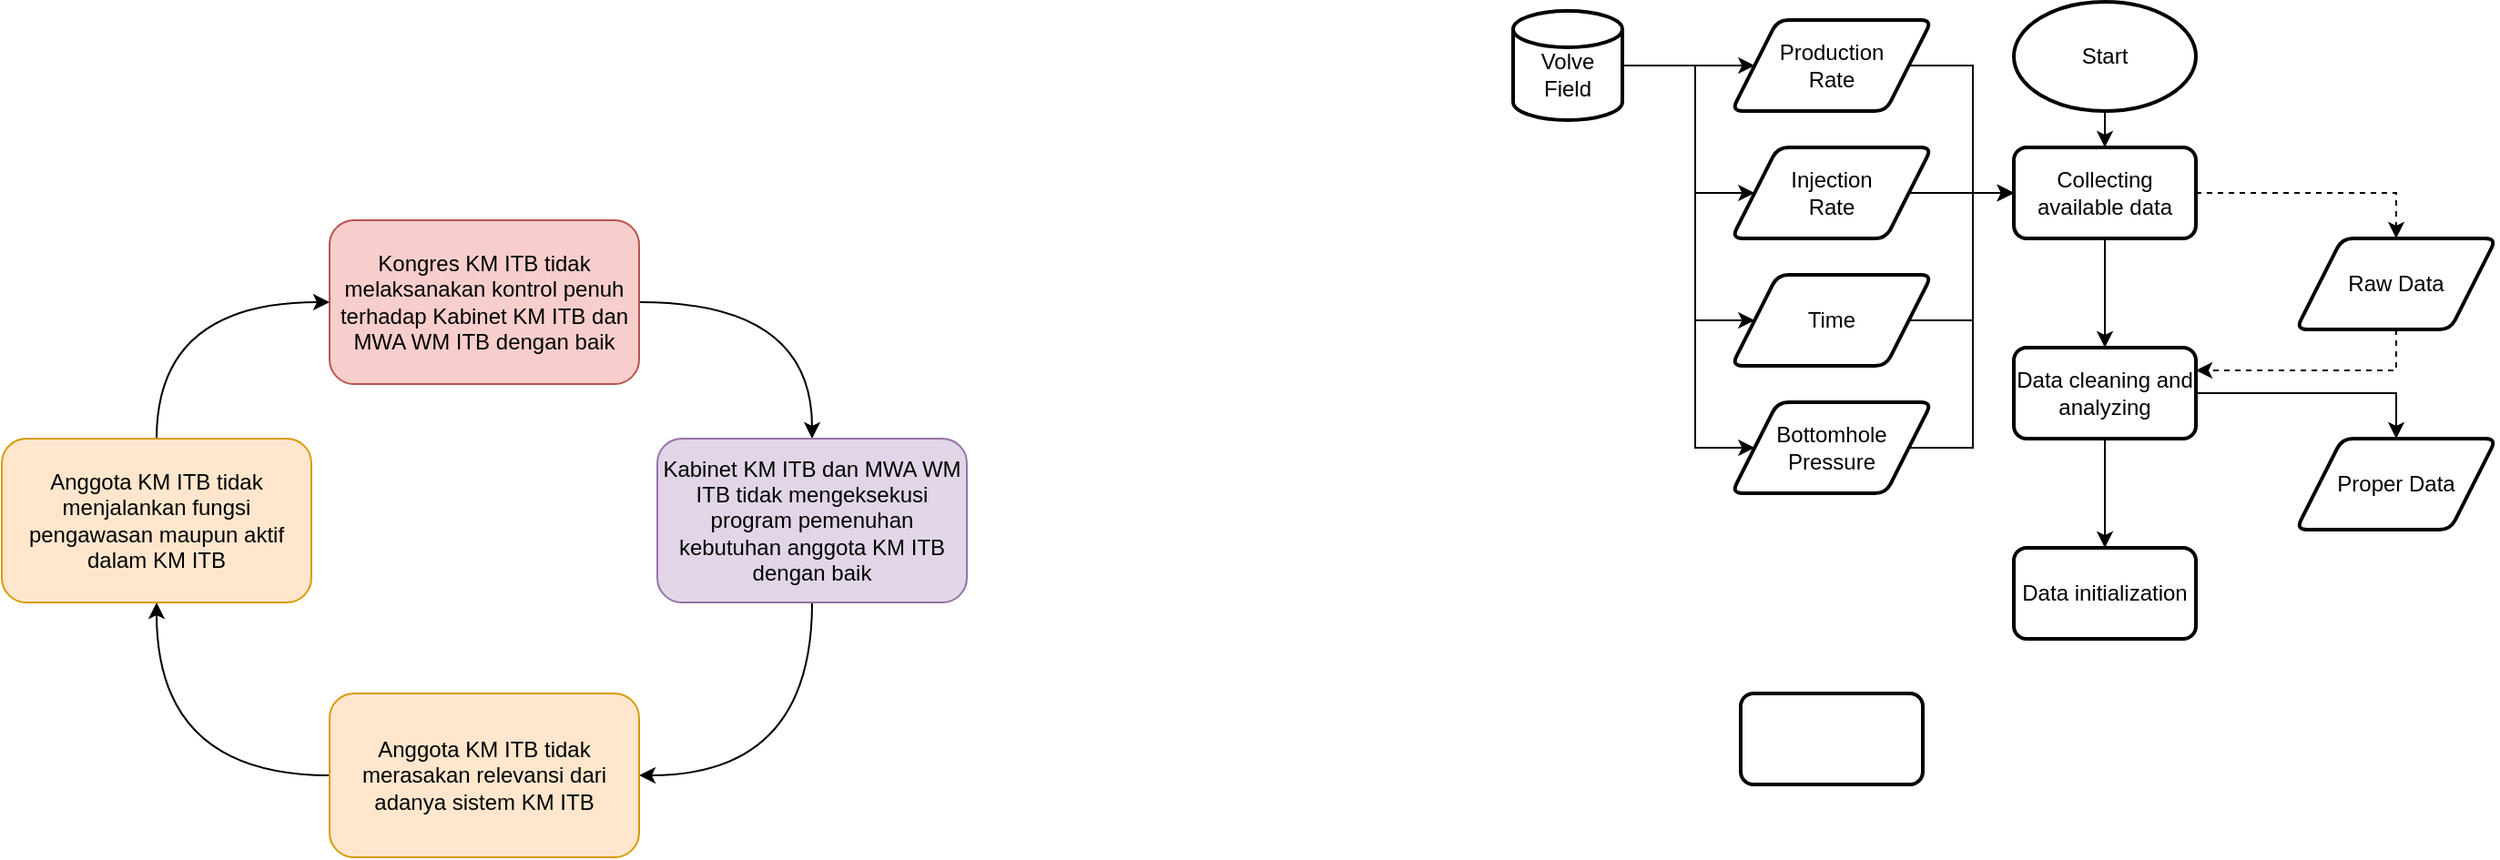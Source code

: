 <mxfile version="21.3.8" type="github">
  <diagram name="Page-1" id="_5uB-s6qS9bGdQct2IHt">
    <mxGraphModel dx="1105" dy="571" grid="1" gridSize="10" guides="1" tooltips="1" connect="1" arrows="1" fold="1" page="1" pageScale="1" pageWidth="850" pageHeight="1100" math="0" shadow="0">
      <root>
        <mxCell id="0" />
        <mxCell id="1" parent="0" />
        <mxCell id="WUSTvIJCl-fEtbO9fbWw-5" style="edgeStyle=orthogonalEdgeStyle;rounded=0;orthogonalLoop=1;jettySize=auto;html=1;exitX=1;exitY=0.5;exitDx=0;exitDy=0;entryX=0.5;entryY=0;entryDx=0;entryDy=0;curved=1;" parent="1" source="WUSTvIJCl-fEtbO9fbWw-1" target="WUSTvIJCl-fEtbO9fbWw-2" edge="1">
          <mxGeometry relative="1" as="geometry" />
        </mxCell>
        <mxCell id="WUSTvIJCl-fEtbO9fbWw-1" value="Kongres KM ITB tidak melaksanakan kontrol penuh terhadap Kabinet KM ITB dan MWA WM ITB dengan baik" style="rounded=1;whiteSpace=wrap;html=1;fillColor=#f8cecc;strokeColor=#b85450;" parent="1" vertex="1">
          <mxGeometry x="340" y="130" width="170" height="90" as="geometry" />
        </mxCell>
        <mxCell id="WUSTvIJCl-fEtbO9fbWw-6" style="edgeStyle=orthogonalEdgeStyle;rounded=0;orthogonalLoop=1;jettySize=auto;html=1;exitX=0.5;exitY=1;exitDx=0;exitDy=0;entryX=1;entryY=0.5;entryDx=0;entryDy=0;curved=1;" parent="1" source="WUSTvIJCl-fEtbO9fbWw-2" target="WUSTvIJCl-fEtbO9fbWw-3" edge="1">
          <mxGeometry relative="1" as="geometry" />
        </mxCell>
        <mxCell id="WUSTvIJCl-fEtbO9fbWw-2" value="Kabinet KM ITB dan MWA WM ITB tidak mengeksekusi program pemenuhan kebutuhan anggota KM ITB dengan baik" style="rounded=1;whiteSpace=wrap;html=1;fillColor=#e1d5e7;strokeColor=#9673a6;" parent="1" vertex="1">
          <mxGeometry x="520" y="250" width="170" height="90" as="geometry" />
        </mxCell>
        <mxCell id="WUSTvIJCl-fEtbO9fbWw-7" style="edgeStyle=orthogonalEdgeStyle;rounded=0;orthogonalLoop=1;jettySize=auto;html=1;exitX=0;exitY=0.5;exitDx=0;exitDy=0;curved=1;" parent="1" source="WUSTvIJCl-fEtbO9fbWw-3" target="WUSTvIJCl-fEtbO9fbWw-4" edge="1">
          <mxGeometry relative="1" as="geometry" />
        </mxCell>
        <mxCell id="WUSTvIJCl-fEtbO9fbWw-3" value="Anggota KM ITB tidak merasakan relevansi dari adanya sistem KM ITB" style="rounded=1;whiteSpace=wrap;html=1;fillColor=#ffe6cc;strokeColor=#d79b00;" parent="1" vertex="1">
          <mxGeometry x="340" y="390" width="170" height="90" as="geometry" />
        </mxCell>
        <mxCell id="WUSTvIJCl-fEtbO9fbWw-8" style="edgeStyle=orthogonalEdgeStyle;rounded=0;orthogonalLoop=1;jettySize=auto;html=1;exitX=0.5;exitY=0;exitDx=0;exitDy=0;entryX=0;entryY=0.5;entryDx=0;entryDy=0;curved=1;" parent="1" source="WUSTvIJCl-fEtbO9fbWw-4" target="WUSTvIJCl-fEtbO9fbWw-1" edge="1">
          <mxGeometry relative="1" as="geometry" />
        </mxCell>
        <mxCell id="WUSTvIJCl-fEtbO9fbWw-4" value="Anggota KM ITB tidak menjalankan fungsi pengawasan maupun aktif dalam KM ITB" style="rounded=1;whiteSpace=wrap;html=1;fillColor=#ffe6cc;strokeColor=#d79b00;" parent="1" vertex="1">
          <mxGeometry x="160" y="250" width="170" height="90" as="geometry" />
        </mxCell>
        <mxCell id="X-uNzcTZzW1CFX3FjaCT-12" style="edgeStyle=orthogonalEdgeStyle;rounded=0;orthogonalLoop=1;jettySize=auto;html=1;exitX=0.5;exitY=1;exitDx=0;exitDy=0;exitPerimeter=0;entryX=0.5;entryY=0;entryDx=0;entryDy=0;" edge="1" parent="1" source="X-uNzcTZzW1CFX3FjaCT-1" target="X-uNzcTZzW1CFX3FjaCT-4">
          <mxGeometry relative="1" as="geometry" />
        </mxCell>
        <mxCell id="X-uNzcTZzW1CFX3FjaCT-1" value="Start" style="strokeWidth=2;html=1;shape=mxgraph.flowchart.start_2;whiteSpace=wrap;" vertex="1" parent="1">
          <mxGeometry x="1265" y="10" width="100" height="60" as="geometry" />
        </mxCell>
        <mxCell id="X-uNzcTZzW1CFX3FjaCT-5" style="edgeStyle=orthogonalEdgeStyle;rounded=0;orthogonalLoop=1;jettySize=auto;html=1;exitX=1;exitY=0.5;exitDx=0;exitDy=0;entryX=0;entryY=0.5;entryDx=0;entryDy=0;" edge="1" parent="1" source="X-uNzcTZzW1CFX3FjaCT-2" target="X-uNzcTZzW1CFX3FjaCT-4">
          <mxGeometry relative="1" as="geometry" />
        </mxCell>
        <mxCell id="X-uNzcTZzW1CFX3FjaCT-2" value="Production Rate" style="shape=parallelogram;html=1;strokeWidth=2;perimeter=parallelogramPerimeter;whiteSpace=wrap;rounded=1;arcSize=12;size=0.23;spacingLeft=20;spacingRight=20;" vertex="1" parent="1">
          <mxGeometry x="1110" y="20" width="110" height="50" as="geometry" />
        </mxCell>
        <mxCell id="X-uNzcTZzW1CFX3FjaCT-14" style="edgeStyle=orthogonalEdgeStyle;rounded=0;orthogonalLoop=1;jettySize=auto;html=1;exitX=0.5;exitY=1;exitDx=0;exitDy=0;entryX=0.5;entryY=0;entryDx=0;entryDy=0;" edge="1" parent="1" source="X-uNzcTZzW1CFX3FjaCT-4" target="X-uNzcTZzW1CFX3FjaCT-13">
          <mxGeometry relative="1" as="geometry" />
        </mxCell>
        <mxCell id="X-uNzcTZzW1CFX3FjaCT-23" style="edgeStyle=orthogonalEdgeStyle;rounded=0;orthogonalLoop=1;jettySize=auto;html=1;exitX=1;exitY=0.5;exitDx=0;exitDy=0;entryX=0.5;entryY=0;entryDx=0;entryDy=0;dashed=1;" edge="1" parent="1" source="X-uNzcTZzW1CFX3FjaCT-4" target="X-uNzcTZzW1CFX3FjaCT-15">
          <mxGeometry relative="1" as="geometry" />
        </mxCell>
        <mxCell id="X-uNzcTZzW1CFX3FjaCT-4" value="Collecting available data" style="rounded=1;whiteSpace=wrap;html=1;absoluteArcSize=1;arcSize=14;strokeWidth=2;" vertex="1" parent="1">
          <mxGeometry x="1265" y="90" width="100" height="50" as="geometry" />
        </mxCell>
        <mxCell id="X-uNzcTZzW1CFX3FjaCT-7" style="edgeStyle=orthogonalEdgeStyle;rounded=0;orthogonalLoop=1;jettySize=auto;html=1;exitX=1;exitY=0.5;exitDx=0;exitDy=0;entryX=0;entryY=0.5;entryDx=0;entryDy=0;" edge="1" parent="1" source="X-uNzcTZzW1CFX3FjaCT-6" target="X-uNzcTZzW1CFX3FjaCT-4">
          <mxGeometry relative="1" as="geometry" />
        </mxCell>
        <mxCell id="X-uNzcTZzW1CFX3FjaCT-6" value="Injection Rate" style="shape=parallelogram;html=1;strokeWidth=2;perimeter=parallelogramPerimeter;whiteSpace=wrap;rounded=1;arcSize=12;size=0.23;spacingLeft=20;spacingRight=20;" vertex="1" parent="1">
          <mxGeometry x="1110" y="90" width="110" height="50" as="geometry" />
        </mxCell>
        <mxCell id="X-uNzcTZzW1CFX3FjaCT-9" style="edgeStyle=orthogonalEdgeStyle;rounded=0;orthogonalLoop=1;jettySize=auto;html=1;exitX=1;exitY=0.5;exitDx=0;exitDy=0;entryX=0;entryY=0.5;entryDx=0;entryDy=0;" edge="1" parent="1" source="X-uNzcTZzW1CFX3FjaCT-8" target="X-uNzcTZzW1CFX3FjaCT-4">
          <mxGeometry relative="1" as="geometry" />
        </mxCell>
        <mxCell id="X-uNzcTZzW1CFX3FjaCT-8" value="Time" style="shape=parallelogram;html=1;strokeWidth=2;perimeter=parallelogramPerimeter;whiteSpace=wrap;rounded=1;arcSize=12;size=0.23;spacingLeft=20;spacingRight=20;" vertex="1" parent="1">
          <mxGeometry x="1110" y="160" width="110" height="50" as="geometry" />
        </mxCell>
        <mxCell id="X-uNzcTZzW1CFX3FjaCT-11" style="edgeStyle=orthogonalEdgeStyle;rounded=0;orthogonalLoop=1;jettySize=auto;html=1;exitX=1;exitY=0.5;exitDx=0;exitDy=0;entryX=0;entryY=0.5;entryDx=0;entryDy=0;" edge="1" parent="1" source="X-uNzcTZzW1CFX3FjaCT-10" target="X-uNzcTZzW1CFX3FjaCT-4">
          <mxGeometry relative="1" as="geometry" />
        </mxCell>
        <mxCell id="X-uNzcTZzW1CFX3FjaCT-10" value="Bottomhole Pressure" style="shape=parallelogram;html=1;strokeWidth=2;perimeter=parallelogramPerimeter;whiteSpace=wrap;rounded=1;arcSize=12;size=0.23;spacingLeft=20;spacingRight=20;" vertex="1" parent="1">
          <mxGeometry x="1110" y="230" width="110" height="50" as="geometry" />
        </mxCell>
        <mxCell id="X-uNzcTZzW1CFX3FjaCT-27" style="edgeStyle=orthogonalEdgeStyle;rounded=0;orthogonalLoop=1;jettySize=auto;html=1;exitX=1;exitY=0.5;exitDx=0;exitDy=0;entryX=0.5;entryY=0;entryDx=0;entryDy=0;" edge="1" parent="1" source="X-uNzcTZzW1CFX3FjaCT-13" target="X-uNzcTZzW1CFX3FjaCT-26">
          <mxGeometry relative="1" as="geometry" />
        </mxCell>
        <mxCell id="X-uNzcTZzW1CFX3FjaCT-35" style="edgeStyle=orthogonalEdgeStyle;rounded=0;orthogonalLoop=1;jettySize=auto;html=1;exitX=0.5;exitY=1;exitDx=0;exitDy=0;entryX=0.5;entryY=0;entryDx=0;entryDy=0;" edge="1" parent="1" source="X-uNzcTZzW1CFX3FjaCT-13" target="X-uNzcTZzW1CFX3FjaCT-34">
          <mxGeometry relative="1" as="geometry" />
        </mxCell>
        <mxCell id="X-uNzcTZzW1CFX3FjaCT-13" value="Data cleaning and analyzing" style="rounded=1;whiteSpace=wrap;html=1;absoluteArcSize=1;arcSize=14;strokeWidth=2;" vertex="1" parent="1">
          <mxGeometry x="1265" y="200" width="100" height="50" as="geometry" />
        </mxCell>
        <mxCell id="X-uNzcTZzW1CFX3FjaCT-24" style="edgeStyle=orthogonalEdgeStyle;rounded=0;orthogonalLoop=1;jettySize=auto;html=1;exitX=0.5;exitY=1;exitDx=0;exitDy=0;entryX=1;entryY=0.25;entryDx=0;entryDy=0;dashed=1;" edge="1" parent="1" source="X-uNzcTZzW1CFX3FjaCT-15" target="X-uNzcTZzW1CFX3FjaCT-13">
          <mxGeometry relative="1" as="geometry" />
        </mxCell>
        <mxCell id="X-uNzcTZzW1CFX3FjaCT-15" value="Raw Data" style="shape=parallelogram;html=1;strokeWidth=2;perimeter=parallelogramPerimeter;whiteSpace=wrap;rounded=1;arcSize=12;size=0.23;spacingLeft=20;spacingRight=20;" vertex="1" parent="1">
          <mxGeometry x="1420" y="140" width="110" height="50" as="geometry" />
        </mxCell>
        <mxCell id="X-uNzcTZzW1CFX3FjaCT-17" style="edgeStyle=orthogonalEdgeStyle;rounded=0;orthogonalLoop=1;jettySize=auto;html=1;exitX=1;exitY=0.5;exitDx=0;exitDy=0;exitPerimeter=0;entryX=0;entryY=0.5;entryDx=0;entryDy=0;" edge="1" parent="1" source="X-uNzcTZzW1CFX3FjaCT-16" target="X-uNzcTZzW1CFX3FjaCT-2">
          <mxGeometry relative="1" as="geometry" />
        </mxCell>
        <mxCell id="X-uNzcTZzW1CFX3FjaCT-18" style="edgeStyle=orthogonalEdgeStyle;rounded=0;orthogonalLoop=1;jettySize=auto;html=1;exitX=1;exitY=0.5;exitDx=0;exitDy=0;exitPerimeter=0;entryX=0;entryY=0.5;entryDx=0;entryDy=0;" edge="1" parent="1" source="X-uNzcTZzW1CFX3FjaCT-16" target="X-uNzcTZzW1CFX3FjaCT-6">
          <mxGeometry relative="1" as="geometry">
            <Array as="points">
              <mxPoint x="1090" y="45" />
              <mxPoint x="1090" y="115" />
            </Array>
          </mxGeometry>
        </mxCell>
        <mxCell id="X-uNzcTZzW1CFX3FjaCT-19" style="edgeStyle=orthogonalEdgeStyle;rounded=0;orthogonalLoop=1;jettySize=auto;html=1;exitX=1;exitY=0.5;exitDx=0;exitDy=0;exitPerimeter=0;entryX=0;entryY=0.5;entryDx=0;entryDy=0;" edge="1" parent="1" source="X-uNzcTZzW1CFX3FjaCT-16" target="X-uNzcTZzW1CFX3FjaCT-8">
          <mxGeometry relative="1" as="geometry">
            <Array as="points">
              <mxPoint x="1090" y="45" />
              <mxPoint x="1090" y="185" />
            </Array>
          </mxGeometry>
        </mxCell>
        <mxCell id="X-uNzcTZzW1CFX3FjaCT-20" style="edgeStyle=orthogonalEdgeStyle;rounded=0;orthogonalLoop=1;jettySize=auto;html=1;exitX=1;exitY=0.5;exitDx=0;exitDy=0;exitPerimeter=0;entryX=0;entryY=0.5;entryDx=0;entryDy=0;" edge="1" parent="1" source="X-uNzcTZzW1CFX3FjaCT-16" target="X-uNzcTZzW1CFX3FjaCT-10">
          <mxGeometry relative="1" as="geometry">
            <Array as="points">
              <mxPoint x="1090" y="45" />
              <mxPoint x="1090" y="255" />
            </Array>
          </mxGeometry>
        </mxCell>
        <mxCell id="X-uNzcTZzW1CFX3FjaCT-16" value="Volve&lt;br&gt;Field" style="strokeWidth=2;html=1;shape=mxgraph.flowchart.database;whiteSpace=wrap;spacingTop=10;" vertex="1" parent="1">
          <mxGeometry x="990" y="15" width="60" height="60" as="geometry" />
        </mxCell>
        <mxCell id="X-uNzcTZzW1CFX3FjaCT-26" value="Proper Data" style="shape=parallelogram;html=1;strokeWidth=2;perimeter=parallelogramPerimeter;whiteSpace=wrap;rounded=1;arcSize=12;size=0.23;spacingLeft=20;spacingRight=20;" vertex="1" parent="1">
          <mxGeometry x="1420" y="250" width="110" height="50" as="geometry" />
        </mxCell>
        <mxCell id="X-uNzcTZzW1CFX3FjaCT-34" value="Data initialization" style="rounded=1;whiteSpace=wrap;html=1;absoluteArcSize=1;arcSize=14;strokeWidth=2;" vertex="1" parent="1">
          <mxGeometry x="1265" y="310" width="100" height="50" as="geometry" />
        </mxCell>
        <mxCell id="X-uNzcTZzW1CFX3FjaCT-36" value="" style="rounded=1;whiteSpace=wrap;html=1;absoluteArcSize=1;arcSize=14;strokeWidth=2;" vertex="1" parent="1">
          <mxGeometry x="1115" y="390" width="100" height="50" as="geometry" />
        </mxCell>
      </root>
    </mxGraphModel>
  </diagram>
</mxfile>
